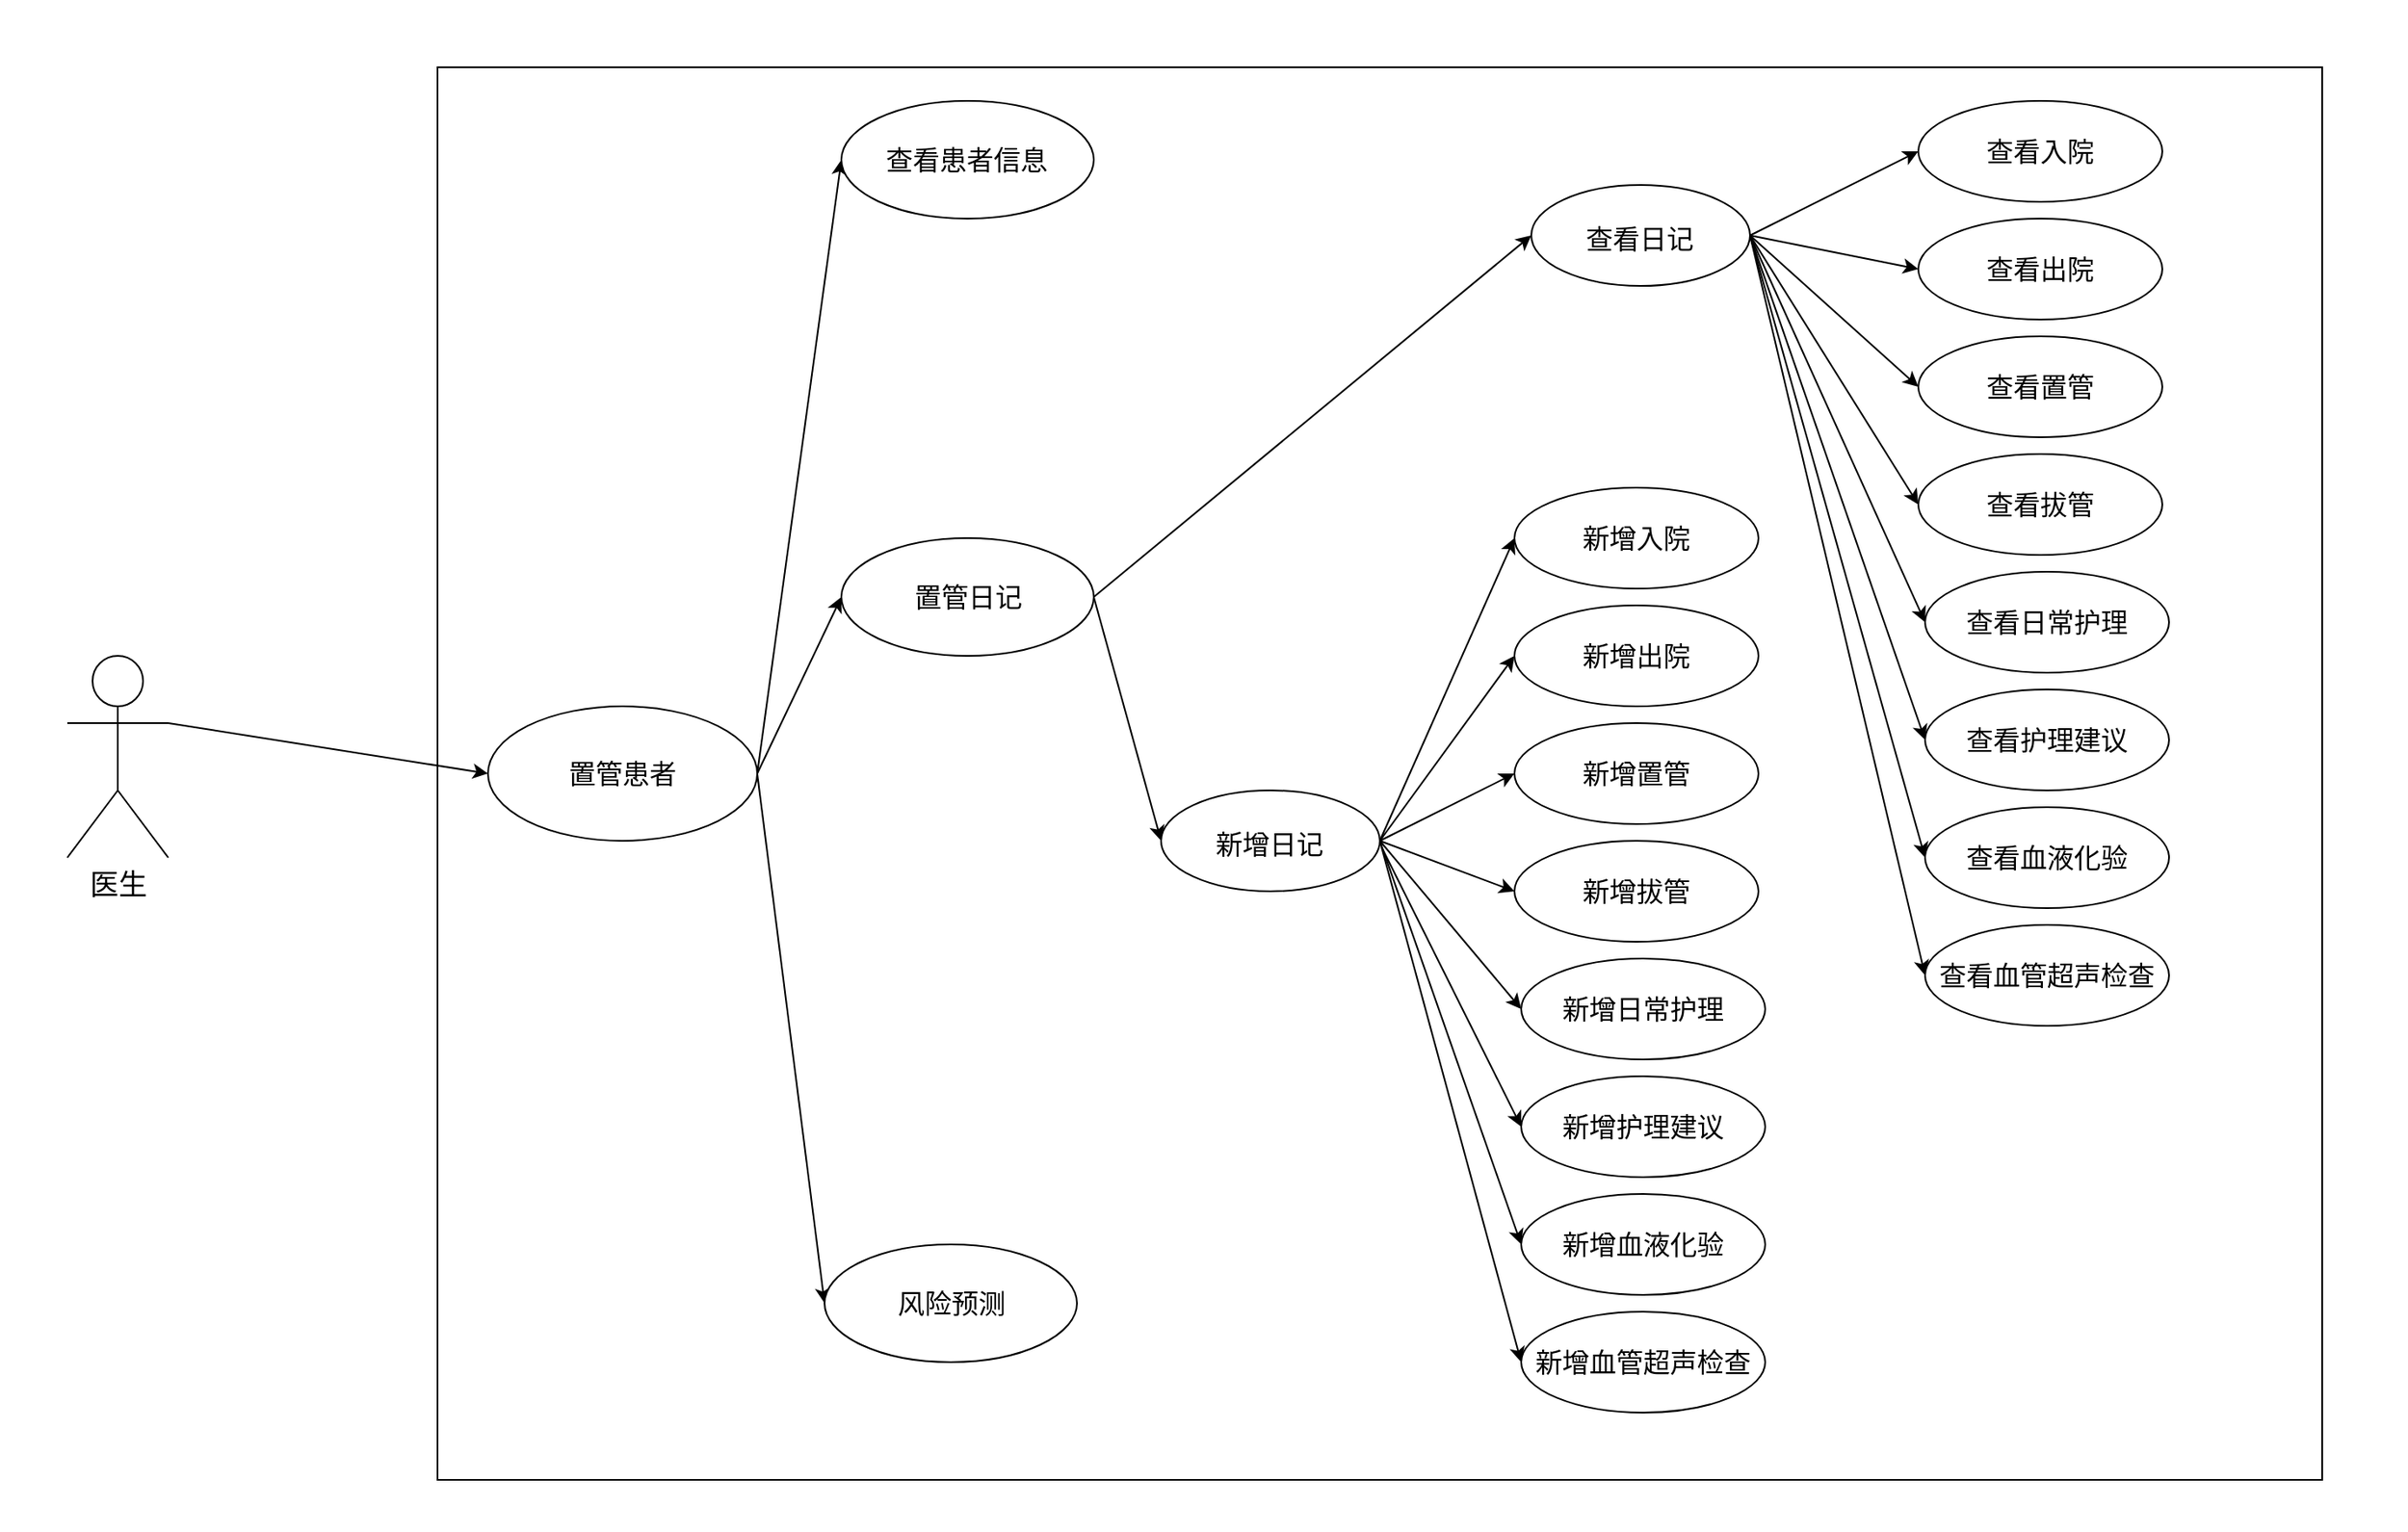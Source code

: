 <mxfile version="24.2.5" type="github">
  <diagram name="第 1 页" id="9FuAQy3JTvqWWIftWs33">
    <mxGraphModel dx="1676" dy="1103" grid="1" gridSize="10" guides="1" tooltips="1" connect="1" arrows="1" fold="1" page="1" pageScale="1" pageWidth="827" pageHeight="1169" math="0" shadow="0">
      <root>
        <mxCell id="0" />
        <mxCell id="1" parent="0" />
        <mxCell id="ichc71M4sZUzO8VB6wK0-1" value="" style="rounded=0;whiteSpace=wrap;html=1;strokeColor=none;movable=1;resizable=1;rotatable=1;deletable=1;editable=1;locked=0;connectable=1;" vertex="1" parent="1">
          <mxGeometry x="160" y="180" width="1430" height="910" as="geometry" />
        </mxCell>
        <mxCell id="ichc71M4sZUzO8VB6wK0-3" value="" style="rounded=0;whiteSpace=wrap;html=1;movable=0;resizable=0;rotatable=0;deletable=0;editable=0;locked=1;connectable=0;" vertex="1" parent="1">
          <mxGeometry x="420" y="220" width="1120" height="840" as="geometry" />
        </mxCell>
        <mxCell id="ichc71M4sZUzO8VB6wK0-2" value="医生" style="shape=umlActor;verticalLabelPosition=bottom;verticalAlign=top;html=1;outlineConnect=0;fontSize=17;" vertex="1" parent="1">
          <mxGeometry x="200" y="570" width="60" height="120" as="geometry" />
        </mxCell>
        <mxCell id="ichc71M4sZUzO8VB6wK0-4" value="" style="endArrow=classic;html=1;rounded=0;exitX=1;exitY=0.333;exitDx=0;exitDy=0;exitPerimeter=0;entryX=0;entryY=0.5;entryDx=0;entryDy=0;" edge="1" parent="1" source="ichc71M4sZUzO8VB6wK0-2" target="ichc71M4sZUzO8VB6wK0-6">
          <mxGeometry width="50" height="50" relative="1" as="geometry">
            <mxPoint x="360" y="610" as="sourcePoint" />
            <mxPoint x="410" y="560" as="targetPoint" />
          </mxGeometry>
        </mxCell>
        <mxCell id="ichc71M4sZUzO8VB6wK0-64" value="" style="group" vertex="1" connectable="0" parent="1">
          <mxGeometry x="450" y="600" width="160" height="80" as="geometry" />
        </mxCell>
        <mxCell id="ichc71M4sZUzO8VB6wK0-6" value="" style="ellipse;whiteSpace=wrap;html=1;" vertex="1" parent="ichc71M4sZUzO8VB6wK0-64">
          <mxGeometry width="160" height="80" as="geometry" />
        </mxCell>
        <mxCell id="ichc71M4sZUzO8VB6wK0-7" value="&lt;span style=&quot;font-size: 16px;&quot;&gt;置管患者&lt;/span&gt;" style="text;html=1;align=center;verticalAlign=middle;whiteSpace=wrap;rounded=0;" vertex="1" parent="ichc71M4sZUzO8VB6wK0-64">
          <mxGeometry x="35" y="25" width="90" height="30" as="geometry" />
        </mxCell>
        <mxCell id="ichc71M4sZUzO8VB6wK0-74" value="" style="endArrow=classic;html=1;rounded=0;exitX=1;exitY=0.5;exitDx=0;exitDy=0;entryX=0;entryY=0.5;entryDx=0;entryDy=0;" edge="1" parent="1" target="ichc71M4sZUzO8VB6wK0-76" source="ichc71M4sZUzO8VB6wK0-6">
          <mxGeometry width="50" height="50" relative="1" as="geometry">
            <mxPoint x="520" y="460" as="sourcePoint" />
            <mxPoint x="670" y="410" as="targetPoint" />
          </mxGeometry>
        </mxCell>
        <mxCell id="ichc71M4sZUzO8VB6wK0-75" value="" style="group" vertex="1" connectable="0" parent="1">
          <mxGeometry x="660" y="240" width="150" height="70" as="geometry" />
        </mxCell>
        <mxCell id="ichc71M4sZUzO8VB6wK0-76" value="" style="ellipse;whiteSpace=wrap;html=1;" vertex="1" parent="ichc71M4sZUzO8VB6wK0-75">
          <mxGeometry width="150" height="70" as="geometry" />
        </mxCell>
        <mxCell id="ichc71M4sZUzO8VB6wK0-77" value="&lt;span style=&quot;font-size: 16px;&quot;&gt;查看患者信息&lt;/span&gt;" style="text;html=1;align=center;verticalAlign=middle;whiteSpace=wrap;rounded=0;" vertex="1" parent="ichc71M4sZUzO8VB6wK0-75">
          <mxGeometry x="17.308" y="21.875" width="115.385" height="26.25" as="geometry" />
        </mxCell>
        <mxCell id="ichc71M4sZUzO8VB6wK0-80" value="" style="endArrow=classic;html=1;rounded=0;exitX=1;exitY=0.5;exitDx=0;exitDy=0;entryX=0;entryY=0.5;entryDx=0;entryDy=0;" edge="1" parent="1" target="ichc71M4sZUzO8VB6wK0-82" source="ichc71M4sZUzO8VB6wK0-6">
          <mxGeometry width="50" height="50" relative="1" as="geometry">
            <mxPoint x="610" y="790" as="sourcePoint" />
            <mxPoint x="670" y="560" as="targetPoint" />
          </mxGeometry>
        </mxCell>
        <mxCell id="ichc71M4sZUzO8VB6wK0-81" value="" style="group" vertex="1" connectable="0" parent="1">
          <mxGeometry x="660" y="500" width="150" height="70" as="geometry" />
        </mxCell>
        <mxCell id="ichc71M4sZUzO8VB6wK0-82" value="" style="ellipse;whiteSpace=wrap;html=1;" vertex="1" parent="ichc71M4sZUzO8VB6wK0-81">
          <mxGeometry width="150" height="70" as="geometry" />
        </mxCell>
        <mxCell id="ichc71M4sZUzO8VB6wK0-83" value="&lt;span style=&quot;font-size: 16px;&quot;&gt;置管日记&lt;/span&gt;" style="text;html=1;align=center;verticalAlign=middle;whiteSpace=wrap;rounded=0;" vertex="1" parent="ichc71M4sZUzO8VB6wK0-81">
          <mxGeometry x="8.654" y="21.875" width="132.692" height="26.25" as="geometry" />
        </mxCell>
        <mxCell id="ichc71M4sZUzO8VB6wK0-86" value="" style="endArrow=classic;html=1;rounded=0;exitX=1;exitY=0.5;exitDx=0;exitDy=0;entryX=0;entryY=0.5;entryDx=0;entryDy=0;" edge="1" parent="1" target="ichc71M4sZUzO8VB6wK0-88" source="ichc71M4sZUzO8VB6wK0-6">
          <mxGeometry width="50" height="50" relative="1" as="geometry">
            <mxPoint x="610" y="750" as="sourcePoint" />
            <mxPoint x="670" y="670" as="targetPoint" />
          </mxGeometry>
        </mxCell>
        <mxCell id="ichc71M4sZUzO8VB6wK0-87" value="" style="group" vertex="1" connectable="0" parent="1">
          <mxGeometry x="650" y="920" width="150" height="70" as="geometry" />
        </mxCell>
        <mxCell id="ichc71M4sZUzO8VB6wK0-88" value="" style="ellipse;whiteSpace=wrap;html=1;" vertex="1" parent="ichc71M4sZUzO8VB6wK0-87">
          <mxGeometry width="150" height="70" as="geometry" />
        </mxCell>
        <mxCell id="ichc71M4sZUzO8VB6wK0-89" value="&lt;span style=&quot;font-size: 16px;&quot;&gt;风险预测&lt;/span&gt;&lt;span style=&quot;color: rgba(0, 0, 0, 0); font-family: monospace; font-size: 0px; text-align: start; text-wrap: nowrap;&quot;&gt;%3CmxGraphModel%3E%3Croot%3E%3CmxCell%20id%3D%220%22%2F%3E%3CmxCell%20id%3D%221%22%20parent%3D%220%22%2F%3E%3CmxCell%20id%3D%222%22%20value%3D%22%22%20style%3D%22group%22%20vertex%3D%221%22%20connectable%3D%220%22%20parent%3D%221%22%3E%3CmxGeometry%20x%3D%22655%22%20y%3D%22410%22%20width%3D%22160%22%20height%3D%2280%22%20as%3D%22geometry%22%2F%3E%3C%2FmxCell%3E%3CmxCell%20id%3D%223%22%20value%3D%22%22%20style%3D%22ellipse%3BwhiteSpace%3Dwrap%3Bhtml%3D1%3B%22%20vertex%3D%221%22%20parent%3D%222%22%3E%3CmxGeometry%20width%3D%22160%22%20height%3D%2280%22%20as%3D%22geometry%22%2F%3E%3C%2FmxCell%3E%3CmxCell%20id%3D%224%22%20value%3D%22%26lt%3Bspan%20style%3D%26quot%3Bfont-size%3A%2016px%3B%26quot%3B%26gt%3B%E6%96%B0%E5%A2%9E%E6%97%A5%E8%AE%B0%26lt%3B%2Fspan%26gt%3B%22%20style%3D%22text%3Bhtml%3D1%3Balign%3Dcenter%3BverticalAlign%3Dmiddle%3BwhiteSpace%3Dwrap%3Brounded%3D0%3B%22%20vertex%3D%221%22%20parent%3D%222%22%3E%3CmxGeometry%20x%3D%2227.5%22%20y%3D%2225%22%20width%3D%22105%22%20height%3D%2230%22%20as%3D%22geometry%22%2F%3E%3C%2FmxCell%3E%3CmxCell%20id%3D%225%22%20value%3D%22%22%20style%3D%22group%22%20vertex%3D%221%22%20connectable%3D%220%22%20parent%3D%221%22%3E%3CmxGeometry%20x%3D%22655%22%20y%3D%22760%22%20width%3D%22160%22%20height%3D%2280%22%20as%3D%22geometry%22%2F%3E%3C%2FmxCell%3E%3CmxCell%20id%3D%226%22%20value%3D%22%22%20style%3D%22ellipse%3BwhiteSpace%3Dwrap%3Bhtml%3D1%3B%22%20vertex%3D%221%22%20parent%3D%225%22%3E%3CmxGeometry%20width%3D%22160%22%20height%3D%2280%22%20as%3D%22geometry%22%2F%3E%3C%2FmxCell%3E%3CmxCell%20id%3D%227%22%20value%3D%22%26lt%3Bspan%20style%3D%26quot%3Bfont-size%3A%2016px%3B%26quot%3B%26gt%3B%E6%9F%A5%E7%9C%8B%E6%97%A5%E8%AE%B0%26lt%3B%2Fspan%26gt%3B%22%20style%3D%22text%3Bhtml%3D1%3Balign%3Dcenter%3BverticalAlign%3Dmiddle%3BwhiteSpace%3Dwrap%3Brounded%3D0%3B%22%20vertex%3D%221%22%20parent%3D%225%22%3E%3CmxGeometry%20x%3D%2235%22%20y%3D%2228%22%20width%3D%2290%22%20height%3D%2230%22%20as%3D%22geometry%22%2F%3E%3C%2FmxCell%3E%3CmxCell%20id%3D%228%22%20value%3D%22%22%20style%3D%22endArrow%3Dclassic%3Bhtml%3D1%3Brounded%3D0%3BexitX%3D1%3BexitY%3D0.5%3BexitDx%3D0%3BexitDy%3D0%3BentryX%3D0%3BentryY%3D0.5%3BentryDx%3D0%3BentryDy%3D0%3B%22%20edge%3D%221%22%20source%3D%223%22%20target%3D%2210%22%20parent%3D%221%22%3E%3CmxGeometry%20width%3D%2250%22%20height%3D%2250%22%20relative%3D%221%22%20as%3D%22geometry%22%3E%3CmxPoint%20x%3D%22810%22%20y%3D%22600%22%20as%3D%22sourcePoint%22%2F%3E%3CmxPoint%20x%3D%221050%22%20y%3D%22370%22%20as%3D%22targetPoint%22%2F%3E%3C%2FmxGeometry%3E%3C%2FmxCell%3E%3CmxCell%20id%3D%229%22%20value%3D%22%22%20style%3D%22group%22%20vertex%3D%221%22%20connectable%3D%220%22%20parent%3D%221%22%3E%3CmxGeometry%20x%3D%22930%22%20y%3D%22240%22%20width%3D%22145%22%20height%3D%2260%22%20as%3D%22geometry%22%2F%3E%3C%2FmxCell%3E%3CmxCell%20id%3D%2210%22%20value%3D%22%22%20style%3D%22ellipse%3BwhiteSpace%3Dwrap%3Bhtml%3D1%3B%22%20vertex%3D%221%22%20parent%3D%229%22%3E%3CmxGeometry%20width%3D%22145%22%20height%3D%2260%22%20as%3D%22geometry%22%2F%3E%3C%2FmxCell%3E%3CmxCell%20id%3D%2211%22%20value%3D%22%26lt%3Bspan%20style%3D%26quot%3Bfont-size%3A%2016px%3B%26quot%3B%26gt%3B%E6%96%B0%E5%A2%9E%E8%A1%80%E7%AE%A1%E8%B6%85%E5%A3%B0%E6%A3%80%E6%9F%A5%26lt%3B%2Fspan%26gt%3B%22%20style%3D%22text%3Bhtml%3D1%3Balign%3Dcenter%3BverticalAlign%3Dmiddle%3BwhiteSpace%3Dwrap%3Brounded%3D0%3B%22%20vertex%3D%221%22%20parent%3D%229%22%3E%3CmxGeometry%20x%3D%227.02%22%20y%3D%2218.75%22%20width%3D%22130.96%22%20height%3D%2222.5%22%20as%3D%22geometry%22%2F%3E%3C%2FmxCell%3E%3CmxCell%20id%3D%2212%22%20value%3D%22%22%20style%3D%22endArrow%3Dclassic%3Bhtml%3D1%3Brounded%3D0%3BentryX%3D0%3BentryY%3D0.5%3BentryDx%3D0%3BentryDy%3D0%3BexitX%3D1%3BexitY%3D0.5%3BexitDx%3D0%3BexitDy%3D0%3B%22%20edge%3D%221%22%20source%3D%223%22%20target%3D%2214%22%20parent%3D%221%22%3E%3CmxGeometry%20width%3D%2250%22%20height%3D%2250%22%20relative%3D%221%22%20as%3D%22geometry%22%3E%3CmxPoint%20x%3D%22890%22%20y%3D%22550%22%20as%3D%22sourcePoint%22%2F%3E%3CmxPoint%20x%3D%221125%22%20y%3D%22470%22%20as%3D%22targetPoint%22%2F%3E%3C%2FmxGeometry%3E%3C%2FmxCell%3E%3CmxCell%20id%3D%2213%22%20value%3D%22%22%20style%3D%22group%22%20vertex%3D%221%22%20connectable%3D%220%22%20parent%3D%221%22%3E%3CmxGeometry%20x%3D%22930%22%20y%3D%22310%22%20width%3D%22145%22%20height%3D%2260%22%20as%3D%22geometry%22%2F%3E%3C%2FmxCell%3E%3CmxCell%20id%3D%2214%22%20value%3D%22%22%20style%3D%22ellipse%3BwhiteSpace%3Dwrap%3Bhtml%3D1%3B%22%20vertex%3D%221%22%20parent%3D%2213%22%3E%3CmxGeometry%20width%3D%22145%22%20height%3D%2260%22%20as%3D%22geometry%22%2F%3E%3C%2FmxCell%3E%3CmxCell%20id%3D%2215%22%20value%3D%22%26lt%3Bspan%20style%3D%26quot%3Bfont-size%3A%2016px%3B%26quot%3B%26gt%3B%E6%96%B0%E5%A2%9E%E6%8B%94%E7%AE%A1%26lt%3B%2Fspan%26gt%3B%22%20style%3D%22text%3Bhtml%3D1%3Balign%3Dcenter%3BverticalAlign%3Dmiddle%3BwhiteSpace%3Dwrap%3Brounded%3D0%3B%22%20vertex%3D%221%22%20parent%3D%2213%22%3E%3CmxGeometry%20x%3D%227.02%22%20y%3D%2218.75%22%20width%3D%22130.96%22%20height%3D%2222.5%22%20as%3D%22geometry%22%2F%3E%3C%2FmxCell%3E%3CmxCell%20id%3D%2216%22%20value%3D%22%22%20style%3D%22endArrow%3Dclassic%3Bhtml%3D1%3Brounded%3D0%3BexitX%3D1%3BexitY%3D0.5%3BexitDx%3D0%3BexitDy%3D0%3BentryX%3D0%3BentryY%3D0.5%3BentryDx%3D0%3BentryDy%3D0%3B%22%20edge%3D%221%22%20source%3D%223%22%20target%3D%2218%22%20parent%3D%221%22%3E%3CmxGeometry%20width%3D%2250%22%20height%3D%2250%22%20relative%3D%221%22%20as%3D%22geometry%22%3E%3CmxPoint%20x%3D%22800.0%22%20y%3D%22570%22%20as%3D%22sourcePoint%22%2F%3E%3CmxPoint%20x%3D%221055%22%20y%3D%22510%22%20as%3D%22targetPoint%22%2F%3E%3C%2FmxGeometry%3E%3C%2FmxCell%3E%3CmxCell%20id%3D%2217%22%20value%3D%22%22%20style%3D%22group%22%20vertex%3D%221%22%20connectable%3D%220%22%20parent%3D%221%22%3E%3CmxGeometry%20x%3D%22930%22%20y%3D%22380%22%20width%3D%22145%22%20height%3D%2260%22%20as%3D%22geometry%22%2F%3E%3C%2FmxCell%3E%3CmxCell%20id%3D%2218%22%20value%3D%22%22%20style%3D%22ellipse%3BwhiteSpace%3Dwrap%3Bhtml%3D1%3B%22%20vertex%3D%221%22%20parent%3D%2217%22%3E%3CmxGeometry%20width%3D%22145%22%20height%3D%2260%22%20as%3D%22geometry%22%2F%3E%3C%2FmxCell%3E%3CmxCell%20id%3D%2219%22%20value%3D%22%26lt%3Bspan%20style%3D%26quot%3Bfont-size%3A%2016px%3B%26quot%3B%26gt%3B%E6%96%B0%E5%A2%9E%E8%A1%80%E6%B6%B2%E5%8C%96%E9%AA%8C%26lt%3B%2Fspan%26gt%3B%22%20style%3D%22text%3Bhtml%3D1%3Balign%3Dcenter%3BverticalAlign%3Dmiddle%3BwhiteSpace%3Dwrap%3Brounded%3D0%3B%22%20vertex%3D%221%22%20parent%3D%2217%22%3E%3CmxGeometry%20x%3D%227.02%22%20y%3D%2218.75%22%20width%3D%22130.96%22%20height%3D%2222.5%22%20as%3D%22geometry%22%2F%3E%3C%2FmxCell%3E%3CmxCell%20id%3D%2220%22%20value%3D%22%22%20style%3D%22endArrow%3Dclassic%3Bhtml%3D1%3Brounded%3D0%3BexitX%3D1%3BexitY%3D0.5%3BexitDx%3D0%3BexitDy%3D0%3BentryX%3D0%3BentryY%3D0.5%3BentryDx%3D0%3BentryDy%3D0%3B%22%20edge%3D%221%22%20source%3D%223%22%20target%3D%2222%22%20parent%3D%221%22%3E%3CmxGeometry%20width%3D%2250%22%20height%3D%2250%22%20relative%3D%221%22%20as%3D%22geometry%22%3E%3CmxPoint%20x%3D%22825%22%20y%3D%22510%22%20as%3D%22sourcePoint%22%2F%3E%3CmxPoint%20x%3D%221065%22%20y%3D%22570%22%20as%3D%22targetPoint%22%2F%3E%3C%2FmxGeometry%3E%3C%2FmxCell%3E%3CmxCell%20id%3D%2221%22%20value%3D%22%22%20style%3D%22group%22%20vertex%3D%221%22%20connectable%3D%220%22%20parent%3D%221%22%3E%3CmxGeometry%20x%3D%22930%22%20y%3D%22450%22%20width%3D%22145%22%20height%3D%2260%22%20as%3D%22geometry%22%2F%3E%3C%2FmxCell%3E%3CmxCell%20id%3D%2222%22%20value%3D%22%22%20style%3D%22ellipse%3BwhiteSpace%3Dwrap%3Bhtml%3D1%3B%22%20vertex%3D%221%22%20parent%3D%2221%22%3E%3CmxGeometry%20width%3D%22145%22%20height%3D%2260%22%20as%3D%22geometry%22%2F%3E%3C%2FmxCell%3E%3CmxCell%20id%3D%2223%22%20value%3D%22%26lt%3Bspan%20style%3D%26quot%3Bfont-size%3A%2016px%3B%26quot%3B%26gt%3B%E6%96%B0%E5%A2%9E%E6%97%A5%E5%B8%B8%E6%8A%A4%E7%90%86%26lt%3B%2Fspan%26gt%3B%22%20style%3D%22text%3Bhtml%3D1%3Balign%3Dcenter%3BverticalAlign%3Dmiddle%3BwhiteSpace%3Dwrap%3Brounded%3D0%3B%22%20vertex%3D%221%22%20parent%3D%2221%22%3E%3CmxGeometry%20x%3D%227.02%22%20y%3D%2218.75%22%20width%3D%22130.96%22%20height%3D%2222.5%22%20as%3D%22geometry%22%2F%3E%3C%2FmxCell%3E%3CmxCell%20id%3D%2224%22%20value%3D%22%22%20style%3D%22endArrow%3Dclassic%3Bhtml%3D1%3Brounded%3D0%3BexitX%3D1%3BexitY%3D0.5%3BexitDx%3D0%3BexitDy%3D0%3BentryX%3D0%3BentryY%3D0.5%3BentryDx%3D0%3BentryDy%3D0%3B%22%20edge%3D%221%22%20source%3D%226%22%20target%3D%2226%22%20parent%3D%221%22%3E%3CmxGeometry%20width%3D%2250%22%20height%3D%2250%22%20relative%3D%221%22%20as%3D%22geometry%22%3E%3CmxPoint%20x%3D%22840%22%20y%3D%22820%22%20as%3D%22sourcePoint%22%2F%3E%3CmxPoint%20x%3D%221075%22%20y%3D%22740%22%20as%3D%22targetPoint%22%2F%3E%3C%2FmxGeometry%3E%3C%2FmxCell%3E%3CmxCell%20id%3D%2225%22%20value%3D%22%22%20style%3D%22group%22%20vertex%3D%221%22%20connectable%3D%220%22%20parent%3D%221%22%3E%3CmxGeometry%20x%3D%22930%22%20y%3D%22550%22%20width%3D%22145%22%20height%3D%2260%22%20as%3D%22geometry%22%2F%3E%3C%2FmxCell%3E%3CmxCell%20id%3D%2226%22%20value%3D%22%22%20style%3D%22ellipse%3BwhiteSpace%3Dwrap%3Bhtml%3D1%3B%22%20vertex%3D%221%22%20parent%3D%2225%22%3E%3CmxGeometry%20width%3D%22145%22%20height%3D%2260%22%20as%3D%22geometry%22%2F%3E%3C%2FmxCell%3E%3CmxCell%20id%3D%2227%22%20value%3D%22%26lt%3Bspan%20style%3D%26quot%3Bfont-size%3A%2016px%3B%26quot%3B%26gt%3B%E6%9F%A5%E7%9C%8B%E5%85%A5%E9%99%A2%26lt%3B%2Fspan%26gt%3B%22%20style%3D%22text%3Bhtml%3D1%3Balign%3Dcenter%3BverticalAlign%3Dmiddle%3BwhiteSpace%3Dwrap%3Brounded%3D0%3B%22%20vertex%3D%221%22%20parent%3D%2225%22%3E%3CmxGeometry%20x%3D%227.02%22%20y%3D%2218.75%22%20width%3D%22130.96%22%20height%3D%2222.5%22%20as%3D%22geometry%22%2F%3E%3C%2FmxCell%3E%3CmxCell%20id%3D%2228%22%20value%3D%22%22%20style%3D%22endArrow%3Dclassic%3Bhtml%3D1%3Brounded%3D0%3BentryX%3D0%3BentryY%3D0.5%3BentryDx%3D0%3BentryDy%3D0%3BexitX%3D1%3BexitY%3D0.5%3BexitDx%3D0%3BexitDy%3D0%3B%22%20edge%3D%221%22%20source%3D%226%22%20target%3D%2230%22%20parent%3D%221%22%3E%3CmxGeometry%20width%3D%2250%22%20height%3D%2250%22%20relative%3D%221%22%20as%3D%22geometry%22%3E%3CmxPoint%20x%3D%22840%22%20y%3D%22820%22%20as%3D%22sourcePoint%22%2F%3E%3CmxPoint%20x%3D%221150%22%20y%3D%22840%22%20as%3D%22targetPoint%22%2F%3E%3C%2FmxGeometry%3E%3C%2FmxCell%3E%3CmxCell%20id%3D%2229%22%20value%3D%22%22%20style%3D%22group%22%20vertex%3D%221%22%20connectable%3D%220%22%20parent%3D%221%22%3E%3CmxGeometry%20x%3D%22930%22%20y%3D%22620%22%20width%3D%22145%22%20height%3D%2260%22%20as%3D%22geometry%22%2F%3E%3C%2FmxCell%3E%3CmxCell%20id%3D%2230%22%20value%3D%22%22%20style%3D%22ellipse%3BwhiteSpace%3Dwrap%3Bhtml%3D1%3B%22%20vertex%3D%221%22%20parent%3D%2229%22%3E%3CmxGeometry%20width%3D%22145%22%20height%3D%2260%22%20as%3D%22geometry%22%2F%3E%3C%2FmxCell%3E%3CmxCell%20id%3D%2231%22%20value%3D%22%26lt%3Bspan%20style%3D%26quot%3Bfont-size%3A%2016px%3B%26quot%3B%26gt%3B%E6%9F%A5%E7%9C%8B%E5%87%BA%E9%99%A2%26lt%3B%2Fspan%26gt%3B%22%20style%3D%22text%3Bhtml%3D1%3Balign%3Dcenter%3BverticalAlign%3Dmiddle%3BwhiteSpace%3Dwrap%3Brounded%3D0%3B%22%20vertex%3D%221%22%20parent%3D%2229%22%3E%3CmxGeometry%20x%3D%227.02%22%20y%3D%2218.75%22%20width%3D%22130.96%22%20height%3D%2222.5%22%20as%3D%22geometry%22%2F%3E%3C%2FmxCell%3E%3CmxCell%20id%3D%2232%22%20value%3D%22%22%20style%3D%22endArrow%3Dclassic%3Bhtml%3D1%3Brounded%3D0%3BentryX%3D0%3BentryY%3D0.5%3BentryDx%3D0%3BentryDy%3D0%3BexitX%3D1%3BexitY%3D0.5%3BexitDx%3D0%3BexitDy%3D0%3B%22%20edge%3D%221%22%20source%3D%226%22%20target%3D%2234%22%20parent%3D%221%22%3E%3CmxGeometry%20width%3D%2250%22%20height%3D%2250%22%20relative%3D%221%22%20as%3D%22geometry%22%3E%3CmxPoint%20x%3D%22820%22%20y%3D%22660%22%20as%3D%22sourcePoint%22%2F%3E%3CmxPoint%20x%3D%221080%22%20y%3D%22880%22%20as%3D%22targetPoint%22%2F%3E%3C%2FmxGeometry%3E%3C%2FmxCell%3E%3CmxCell%20id%3D%2233%22%20value%3D%22%22%20style%3D%22group%22%20vertex%3D%221%22%20connectable%3D%220%22%20parent%3D%221%22%3E%3CmxGeometry%20x%3D%22930%22%20y%3D%22690%22%20width%3D%22145%22%20height%3D%2260%22%20as%3D%22geometry%22%2F%3E%3C%2FmxCell%3E%3CmxCell%20id%3D%2234%22%20value%3D%22%22%20style%3D%22ellipse%3BwhiteSpace%3Dwrap%3Bhtml%3D1%3B%22%20vertex%3D%221%22%20parent%3D%2233%22%3E%3CmxGeometry%20width%3D%22145%22%20height%3D%2260%22%20as%3D%22geometry%22%2F%3E%3C%2FmxCell%3E%3CmxCell%20id%3D%2235%22%20value%3D%22%26lt%3Bspan%20style%3D%26quot%3Bfont-size%3A%2016px%3B%26quot%3B%26gt%3B%E6%9F%A5%E7%9C%8B%E7%BD%AE%E7%AE%A1%26lt%3B%2Fspan%26gt%3B%22%20style%3D%22text%3Bhtml%3D1%3Balign%3Dcenter%3BverticalAlign%3Dmiddle%3BwhiteSpace%3Dwrap%3Brounded%3D0%3B%22%20vertex%3D%221%22%20parent%3D%2233%22%3E%3CmxGeometry%20x%3D%227.02%22%20y%3D%2218.75%22%20width%3D%22130.96%22%20height%3D%2222.5%22%20as%3D%22geometry%22%2F%3E%3C%2FmxCell%3E%3CmxCell%20id%3D%2236%22%20value%3D%22%22%20style%3D%22endArrow%3Dclassic%3Bhtml%3D1%3Brounded%3D0%3BexitX%3D1%3BexitY%3D0.5%3BexitDx%3D0%3BexitDy%3D0%3BentryX%3D0%3BentryY%3D0.5%3BentryDx%3D0%3BentryDy%3D0%3B%22%20edge%3D%221%22%20source%3D%226%22%20target%3D%2238%22%20parent%3D%221%22%3E%3CmxGeometry%20width%3D%2250%22%20height%3D%2250%22%20relative%3D%221%22%20as%3D%22geometry%22%3E%3CmxPoint%20x%3D%22840%22%20y%3D%22820%22%20as%3D%22sourcePoint%22%2F%3E%3CmxPoint%20x%3D%221090%22%20y%3D%22940%22%20as%3D%22targetPoint%22%2F%3E%3C%2FmxGeometry%3E%3C%2FmxCell%3E%3CmxCell%20id%3D%2237%22%20value%3D%22%22%20style%3D%22group%22%20vertex%3D%221%22%20connectable%3D%220%22%20parent%3D%221%22%3E%3CmxGeometry%20x%3D%22930%22%20y%3D%22760%22%20width%3D%22145%22%20height%3D%2260%22%20as%3D%22geometry%22%2F%3E%3C%2FmxCell%3E%3CmxCell%20id%3D%2238%22%20value%3D%22%22%20style%3D%22ellipse%3BwhiteSpace%3Dwrap%3Bhtml%3D1%3B%22%20vertex%3D%221%22%20parent%3D%2237%22%3E%3CmxGeometry%20width%3D%22145%22%20height%3D%2260%22%20as%3D%22geometry%22%2F%3E%3C%2FmxCell%3E%3CmxCell%20id%3D%2239%22%20value%3D%22%26lt%3Bspan%20style%3D%26quot%3Bfont-size%3A%2016px%3B%26quot%3B%26gt%3B%E6%9F%A5%E7%9C%8B%E6%8B%94%E7%AE%A1%26lt%3B%2Fspan%26gt%3B%22%20style%3D%22text%3Bhtml%3D1%3Balign%3Dcenter%3BverticalAlign%3Dmiddle%3BwhiteSpace%3Dwrap%3Brounded%3D0%3B%22%20vertex%3D%221%22%20parent%3D%2237%22%3E%3CmxGeometry%20x%3D%227.02%22%20y%3D%2218.75%22%20width%3D%22130.96%22%20height%3D%2222.5%22%20as%3D%22geometry%22%2F%3E%3C%2FmxCell%3E%3CmxCell%20id%3D%2240%22%20value%3D%22%22%20style%3D%22endArrow%3Dclassic%3Bhtml%3D1%3Brounded%3D0%3BexitX%3D1%3BexitY%3D0.5%3BexitDx%3D0%3BexitDy%3D0%3BentryX%3D0%3BentryY%3D0.5%3BentryDx%3D0%3BentryDy%3D0%3B%22%20edge%3D%221%22%20source%3D%226%22%20target%3D%2242%22%20parent%3D%221%22%3E%3CmxGeometry%20width%3D%2250%22%20height%3D%2250%22%20relative%3D%221%22%20as%3D%22geometry%22%3E%3CmxPoint%20x%3D%22819%22%20y%3D%22940%22%20as%3D%22sourcePoint%22%2F%3E%3CmxPoint%20x%3D%221079%22%20y%3D%221020%22%20as%3D%22targetPoint%22%2F%3E%3C%2FmxGeometry%3E%3C%2FmxCell%3E%3CmxCell%20id%3D%2241%22%20value%3D%22%22%20style%3D%22group%22%20vertex%3D%221%22%20connectable%3D%220%22%20parent%3D%221%22%3E%3CmxGeometry%20x%3D%22934%22%20y%3D%22830%22%20width%3D%22145%22%20height%3D%2260%22%20as%3D%22geometry%22%2F%3E%3C%2FmxCell%3E%3CmxCell%20id%3D%2242%22%20value%3D%22%22%20style%3D%22ellipse%3BwhiteSpace%3Dwrap%3Bhtml%3D1%3B%22%20vertex%3D%221%22%20parent%3D%2241%22%3E%3CmxGeometry%20width%3D%22145%22%20height%3D%2260%22%20as%3D%22geometry%22%2F%3E%3C%2FmxCell%3E%3CmxCell%20id%3D%2243%22%20value%3D%22%26lt%3Bspan%20style%3D%26quot%3Bfont-size%3A%2016px%3B%26quot%3B%26gt%3B%E6%9F%A5%E7%9C%8B%E6%97%A5%E5%B8%B8%E6%8A%A4%E7%90%86%26lt%3B%2Fspan%26gt%3B%22%20style%3D%22text%3Bhtml%3D1%3Balign%3Dcenter%3BverticalAlign%3Dmiddle%3BwhiteSpace%3Dwrap%3Brounded%3D0%3B%22%20vertex%3D%221%22%20parent%3D%2241%22%3E%3CmxGeometry%20x%3D%227.02%22%20y%3D%2218.75%22%20width%3D%22130.96%22%20height%3D%2222.5%22%20as%3D%22geometry%22%2F%3E%3C%2FmxCell%3E%3CmxCell%20id%3D%2244%22%20value%3D%22%22%20style%3D%22endArrow%3Dclassic%3Bhtml%3D1%3Brounded%3D0%3BentryX%3D0%3BentryY%3D0.5%3BentryDx%3D0%3BentryDy%3D0%3BexitX%3D1.013%3BexitY%3D0.584%3BexitDx%3D0%3BexitDy%3D0%3BexitPerimeter%3D0%3B%22%20edge%3D%221%22%20source%3D%226%22%20target%3D%2246%22%20parent%3D%221%22%3E%3CmxGeometry%20width%3D%2250%22%20height%3D%2250%22%20relative%3D%221%22%20as%3D%22geometry%22%3E%3CmxPoint%20x%3D%22819%22%20y%3D%22940%22%20as%3D%22sourcePoint%22%2F%3E%3CmxPoint%20x%3D%221154%22%20y%3D%221120%22%20as%3D%22targetPoint%22%2F%3E%3C%2FmxGeometry%3E%3C%2FmxCell%3E%3CmxCell%20id%3D%2245%22%20value%3D%22%22%20style%3D%22group%22%20vertex%3D%221%22%20connectable%3D%220%22%20parent%3D%221%22%3E%3CmxGeometry%20x%3D%22934%22%20y%3D%22900%22%20width%3D%22145%22%20height%3D%2260%22%20as%3D%22geometry%22%2F%3E%3C%2FmxCell%3E%3CmxCell%20id%3D%2246%22%20value%3D%22%22%20style%3D%22ellipse%3BwhiteSpace%3Dwrap%3Bhtml%3D1%3B%22%20vertex%3D%221%22%20parent%3D%2245%22%3E%3CmxGeometry%20width%3D%22145%22%20height%3D%2260%22%20as%3D%22geometry%22%2F%3E%3C%2FmxCell%3E%3CmxCell%20id%3D%2247%22%20value%3D%22%26lt%3Bspan%20style%3D%26quot%3Bfont-size%3A%2016px%3B%26quot%3B%26gt%3B%E6%9F%A5%E7%9C%8B%E6%8A%A4%E7%90%86%E5%BB%BA%E8%AE%AE%26lt%3B%2Fspan%26gt%3B%22%20style%3D%22text%3Bhtml%3D1%3Balign%3Dcenter%3BverticalAlign%3Dmiddle%3BwhiteSpace%3Dwrap%3Brounded%3D0%3B%22%20vertex%3D%221%22%20parent%3D%2245%22%3E%3CmxGeometry%20x%3D%227.02%22%20y%3D%2218.75%22%20width%3D%22130.96%22%20height%3D%2222.5%22%20as%3D%22geometry%22%2F%3E%3C%2FmxCell%3E%3CmxCell%20id%3D%2248%22%20value%3D%22%22%20style%3D%22endArrow%3Dclassic%3Bhtml%3D1%3Brounded%3D0%3BentryX%3D0%3BentryY%3D0.5%3BentryDx%3D0%3BentryDy%3D0%3BexitX%3D1%3BexitY%3D0.5%3BexitDx%3D0%3BexitDy%3D0%3B%22%20edge%3D%221%22%20source%3D%226%22%20target%3D%2250%22%20parent%3D%221%22%3E%3CmxGeometry%20width%3D%2250%22%20height%3D%2250%22%20relative%3D%221%22%20as%3D%22geometry%22%3E%3CmxPoint%20x%3D%22819%22%20y%3D%22940%22%20as%3D%22sourcePoint%22%2F%3E%3CmxPoint%20x%3D%221084%22%20y%3D%221160%22%20as%3D%22targetPoint%22%2F%3E%3C%2FmxGeometry%3E%3C%2FmxCell%3E%3CmxCell%20id%3D%2249%22%20value%3D%22%22%20style%3D%22group%22%20vertex%3D%221%22%20connectable%3D%220%22%20parent%3D%221%22%3E%3CmxGeometry%20x%3D%22934%22%20y%3D%22970%22%20width%3D%22145%22%20height%3D%2260%22%20as%3D%22geometry%22%2F%3E%3C%2FmxCell%3E%3CmxCell%20id%3D%2250%22%20value%3D%22%22%20style%3D%22ellipse%3BwhiteSpace%3Dwrap%3Bhtml%3D1%3B%22%20vertex%3D%221%22%20parent%3D%2249%22%3E%3CmxGeometry%20width%3D%22145%22%20height%3D%2260%22%20as%3D%22geometry%22%2F%3E%3C%2FmxCell%3E%3CmxCell%20id%3D%2251%22%20value%3D%22%26lt%3Bspan%20style%3D%26quot%3Bfont-size%3A%2016px%3B%26quot%3B%26gt%3B%E6%9F%A5%E7%9C%8B%E8%A1%80%E6%B6%B2%E5%8C%96%E9%AA%8C%26lt%3B%2Fspan%26gt%3B%22%20style%3D%22text%3Bhtml%3D1%3Balign%3Dcenter%3BverticalAlign%3Dmiddle%3BwhiteSpace%3Dwrap%3Brounded%3D0%3B%22%20vertex%3D%221%22%20parent%3D%2249%22%3E%3CmxGeometry%20x%3D%227.02%22%20y%3D%2218.75%22%20width%3D%22130.96%22%20height%3D%2222.5%22%20as%3D%22geometry%22%2F%3E%3C%2FmxCell%3E%3CmxCell%20id%3D%2252%22%20value%3D%22%22%20style%3D%22endArrow%3Dclassic%3Bhtml%3D1%3Brounded%3D0%3BexitX%3D1%3BexitY%3D0.5%3BexitDx%3D0%3BexitDy%3D0%3BentryX%3D0%3BentryY%3D0.5%3BentryDx%3D0%3BentryDy%3D0%3B%22%20edge%3D%221%22%20source%3D%226%22%20target%3D%2254%22%20parent%3D%221%22%3E%3CmxGeometry%20width%3D%2250%22%20height%3D%2250%22%20relative%3D%221%22%20as%3D%22geometry%22%3E%3CmxPoint%20x%3D%22819%22%20y%3D%22940%22%20as%3D%22sourcePoint%22%2F%3E%3CmxPoint%20x%3D%221094%22%20y%3D%221220%22%20as%3D%22targetPoint%22%2F%3E%3C%2FmxGeometry%3E%3C%2FmxCell%3E%3CmxCell%20id%3D%2253%22%20value%3D%22%22%20style%3D%22group%22%20vertex%3D%221%22%20connectable%3D%220%22%20parent%3D%221%22%3E%3CmxGeometry%20x%3D%22934%22%20y%3D%221040%22%20width%3D%22145%22%20height%3D%2260%22%20as%3D%22geometry%22%2F%3E%3C%2FmxCell%3E%3CmxCell%20id%3D%2254%22%20value%3D%22%22%20style%3D%22ellipse%3BwhiteSpace%3Dwrap%3Bhtml%3D1%3B%22%20vertex%3D%221%22%20parent%3D%2253%22%3E%3CmxGeometry%20width%3D%22145%22%20height%3D%2260%22%20as%3D%22geometry%22%2F%3E%3C%2FmxCell%3E%3CmxCell%20id%3D%2255%22%20value%3D%22%26lt%3Bspan%20style%3D%26quot%3Bfont-size%3A%2016px%3B%26quot%3B%26gt%3B%E6%9F%A5%E7%9C%8B%E8%A1%80%E7%AE%A1%E8%B6%85%E5%A3%B0%E6%A3%80%E6%9F%A5%26lt%3B%2Fspan%26gt%3B%22%20style%3D%22text%3Bhtml%3D1%3Balign%3Dcenter%3BverticalAlign%3Dmiddle%3BwhiteSpace%3Dwrap%3Brounded%3D0%3B%22%20vertex%3D%221%22%20parent%3D%2253%22%3E%3CmxGeometry%20x%3D%227.02%22%20y%3D%2218.75%22%20width%3D%22130.96%22%20height%3D%2222.5%22%20as%3D%22geometry%22%2F%3E%3C%2FmxCell%3E%3C%2Froot%3E%3C%2FmxGraphModel%3E&lt;/span&gt;" style="text;html=1;align=center;verticalAlign=middle;whiteSpace=wrap;rounded=0;" vertex="1" parent="ichc71M4sZUzO8VB6wK0-87">
          <mxGeometry x="8.654" y="21.875" width="132.692" height="26.25" as="geometry" />
        </mxCell>
        <mxCell id="ichc71M4sZUzO8VB6wK0-94" value="" style="group" vertex="1" connectable="0" parent="1">
          <mxGeometry x="1070" y="290" width="130" height="60" as="geometry" />
        </mxCell>
        <mxCell id="ichc71M4sZUzO8VB6wK0-95" value="" style="ellipse;whiteSpace=wrap;html=1;" vertex="1" parent="ichc71M4sZUzO8VB6wK0-94">
          <mxGeometry width="130" height="60" as="geometry" />
        </mxCell>
        <mxCell id="ichc71M4sZUzO8VB6wK0-96" value="&lt;span style=&quot;font-size: 16px;&quot;&gt;查看日记&lt;/span&gt;" style="text;html=1;align=center;verticalAlign=middle;whiteSpace=wrap;rounded=0;" vertex="1" parent="ichc71M4sZUzO8VB6wK0-94">
          <mxGeometry x="28.438" y="21" width="73.125" height="22.5" as="geometry" />
        </mxCell>
        <mxCell id="ichc71M4sZUzO8VB6wK0-113" value="" style="endArrow=classic;html=1;rounded=0;exitX=1;exitY=0.5;exitDx=0;exitDy=0;entryX=0;entryY=0.5;entryDx=0;entryDy=0;" edge="1" parent="1" source="ichc71M4sZUzO8VB6wK0-95" target="ichc71M4sZUzO8VB6wK0-115">
          <mxGeometry width="50" height="50" relative="1" as="geometry">
            <mxPoint x="1035" y="500" as="sourcePoint" />
            <mxPoint x="1270" y="420" as="targetPoint" />
          </mxGeometry>
        </mxCell>
        <mxCell id="ichc71M4sZUzO8VB6wK0-114" value="" style="group" vertex="1" connectable="0" parent="1">
          <mxGeometry x="1300" y="240" width="145" height="60" as="geometry" />
        </mxCell>
        <mxCell id="ichc71M4sZUzO8VB6wK0-115" value="" style="ellipse;whiteSpace=wrap;html=1;" vertex="1" parent="ichc71M4sZUzO8VB6wK0-114">
          <mxGeometry width="145" height="60" as="geometry" />
        </mxCell>
        <mxCell id="ichc71M4sZUzO8VB6wK0-116" value="&lt;span style=&quot;font-size: 16px;&quot;&gt;查看入院&lt;/span&gt;" style="text;html=1;align=center;verticalAlign=middle;whiteSpace=wrap;rounded=0;" vertex="1" parent="ichc71M4sZUzO8VB6wK0-114">
          <mxGeometry x="7.02" y="18.75" width="130.96" height="22.5" as="geometry" />
        </mxCell>
        <mxCell id="ichc71M4sZUzO8VB6wK0-117" value="" style="endArrow=classic;html=1;rounded=0;entryX=0;entryY=0.5;entryDx=0;entryDy=0;exitX=1;exitY=0.5;exitDx=0;exitDy=0;" edge="1" parent="1" source="ichc71M4sZUzO8VB6wK0-95" target="ichc71M4sZUzO8VB6wK0-119">
          <mxGeometry width="50" height="50" relative="1" as="geometry">
            <mxPoint x="1035" y="500" as="sourcePoint" />
            <mxPoint x="1345" y="520" as="targetPoint" />
          </mxGeometry>
        </mxCell>
        <mxCell id="ichc71M4sZUzO8VB6wK0-118" value="" style="group" vertex="1" connectable="0" parent="1">
          <mxGeometry x="1300" y="310" width="145" height="60" as="geometry" />
        </mxCell>
        <mxCell id="ichc71M4sZUzO8VB6wK0-119" value="" style="ellipse;whiteSpace=wrap;html=1;" vertex="1" parent="ichc71M4sZUzO8VB6wK0-118">
          <mxGeometry width="145" height="60" as="geometry" />
        </mxCell>
        <mxCell id="ichc71M4sZUzO8VB6wK0-120" value="&lt;span style=&quot;font-size: 16px;&quot;&gt;查看出院&lt;/span&gt;" style="text;html=1;align=center;verticalAlign=middle;whiteSpace=wrap;rounded=0;" vertex="1" parent="ichc71M4sZUzO8VB6wK0-118">
          <mxGeometry x="7.02" y="18.75" width="130.96" height="22.5" as="geometry" />
        </mxCell>
        <mxCell id="ichc71M4sZUzO8VB6wK0-121" value="" style="endArrow=classic;html=1;rounded=0;entryX=0;entryY=0.5;entryDx=0;entryDy=0;exitX=1;exitY=0.5;exitDx=0;exitDy=0;" edge="1" parent="1" source="ichc71M4sZUzO8VB6wK0-95" target="ichc71M4sZUzO8VB6wK0-123">
          <mxGeometry width="50" height="50" relative="1" as="geometry">
            <mxPoint x="1015" y="340" as="sourcePoint" />
            <mxPoint x="1275" y="560" as="targetPoint" />
          </mxGeometry>
        </mxCell>
        <mxCell id="ichc71M4sZUzO8VB6wK0-122" value="" style="group" vertex="1" connectable="0" parent="1">
          <mxGeometry x="1300" y="380" width="145" height="60" as="geometry" />
        </mxCell>
        <mxCell id="ichc71M4sZUzO8VB6wK0-123" value="" style="ellipse;whiteSpace=wrap;html=1;" vertex="1" parent="ichc71M4sZUzO8VB6wK0-122">
          <mxGeometry width="145" height="60" as="geometry" />
        </mxCell>
        <mxCell id="ichc71M4sZUzO8VB6wK0-124" value="&lt;span style=&quot;font-size: 16px;&quot;&gt;查看置管&lt;/span&gt;" style="text;html=1;align=center;verticalAlign=middle;whiteSpace=wrap;rounded=0;" vertex="1" parent="ichc71M4sZUzO8VB6wK0-122">
          <mxGeometry x="7.02" y="18.75" width="130.96" height="22.5" as="geometry" />
        </mxCell>
        <mxCell id="ichc71M4sZUzO8VB6wK0-125" value="" style="endArrow=classic;html=1;rounded=0;exitX=1;exitY=0.5;exitDx=0;exitDy=0;entryX=0;entryY=0.5;entryDx=0;entryDy=0;" edge="1" parent="1" source="ichc71M4sZUzO8VB6wK0-95" target="ichc71M4sZUzO8VB6wK0-127">
          <mxGeometry width="50" height="50" relative="1" as="geometry">
            <mxPoint x="1035" y="500" as="sourcePoint" />
            <mxPoint x="1285" y="620" as="targetPoint" />
          </mxGeometry>
        </mxCell>
        <mxCell id="ichc71M4sZUzO8VB6wK0-126" value="" style="group" vertex="1" connectable="0" parent="1">
          <mxGeometry x="1300" y="450" width="145" height="60" as="geometry" />
        </mxCell>
        <mxCell id="ichc71M4sZUzO8VB6wK0-127" value="" style="ellipse;whiteSpace=wrap;html=1;" vertex="1" parent="ichc71M4sZUzO8VB6wK0-126">
          <mxGeometry width="145" height="60" as="geometry" />
        </mxCell>
        <mxCell id="ichc71M4sZUzO8VB6wK0-128" value="&lt;span style=&quot;font-size: 16px;&quot;&gt;查看拔管&lt;/span&gt;" style="text;html=1;align=center;verticalAlign=middle;whiteSpace=wrap;rounded=0;" vertex="1" parent="ichc71M4sZUzO8VB6wK0-126">
          <mxGeometry x="7.02" y="18.75" width="130.96" height="22.5" as="geometry" />
        </mxCell>
        <mxCell id="ichc71M4sZUzO8VB6wK0-129" value="" style="endArrow=classic;html=1;rounded=0;exitX=1;exitY=0.5;exitDx=0;exitDy=0;entryX=0;entryY=0.5;entryDx=0;entryDy=0;" edge="1" parent="1" source="ichc71M4sZUzO8VB6wK0-95" target="ichc71M4sZUzO8VB6wK0-131">
          <mxGeometry width="50" height="50" relative="1" as="geometry">
            <mxPoint x="1014" y="620" as="sourcePoint" />
            <mxPoint x="1274" y="700" as="targetPoint" />
          </mxGeometry>
        </mxCell>
        <mxCell id="ichc71M4sZUzO8VB6wK0-130" value="" style="group" vertex="1" connectable="0" parent="1">
          <mxGeometry x="1304" y="520" width="145" height="60" as="geometry" />
        </mxCell>
        <mxCell id="ichc71M4sZUzO8VB6wK0-131" value="" style="ellipse;whiteSpace=wrap;html=1;" vertex="1" parent="ichc71M4sZUzO8VB6wK0-130">
          <mxGeometry width="145" height="60" as="geometry" />
        </mxCell>
        <mxCell id="ichc71M4sZUzO8VB6wK0-132" value="&lt;span style=&quot;font-size: 16px;&quot;&gt;查看日常护理&lt;/span&gt;" style="text;html=1;align=center;verticalAlign=middle;whiteSpace=wrap;rounded=0;" vertex="1" parent="ichc71M4sZUzO8VB6wK0-130">
          <mxGeometry x="7.02" y="18.75" width="130.96" height="22.5" as="geometry" />
        </mxCell>
        <mxCell id="ichc71M4sZUzO8VB6wK0-133" value="" style="endArrow=classic;html=1;rounded=0;entryX=0;entryY=0.5;entryDx=0;entryDy=0;exitX=1.013;exitY=0.584;exitDx=0;exitDy=0;exitPerimeter=0;" edge="1" parent="1" source="ichc71M4sZUzO8VB6wK0-95" target="ichc71M4sZUzO8VB6wK0-135">
          <mxGeometry width="50" height="50" relative="1" as="geometry">
            <mxPoint x="1014" y="620" as="sourcePoint" />
            <mxPoint x="1349" y="800" as="targetPoint" />
          </mxGeometry>
        </mxCell>
        <mxCell id="ichc71M4sZUzO8VB6wK0-134" value="" style="group" vertex="1" connectable="0" parent="1">
          <mxGeometry x="1304" y="590" width="145" height="60" as="geometry" />
        </mxCell>
        <mxCell id="ichc71M4sZUzO8VB6wK0-135" value="" style="ellipse;whiteSpace=wrap;html=1;" vertex="1" parent="ichc71M4sZUzO8VB6wK0-134">
          <mxGeometry width="145" height="60" as="geometry" />
        </mxCell>
        <mxCell id="ichc71M4sZUzO8VB6wK0-136" value="&lt;span style=&quot;font-size: 16px;&quot;&gt;查看护理建议&lt;/span&gt;" style="text;html=1;align=center;verticalAlign=middle;whiteSpace=wrap;rounded=0;" vertex="1" parent="ichc71M4sZUzO8VB6wK0-134">
          <mxGeometry x="7.02" y="18.75" width="130.96" height="22.5" as="geometry" />
        </mxCell>
        <mxCell id="ichc71M4sZUzO8VB6wK0-137" value="" style="endArrow=classic;html=1;rounded=0;entryX=0;entryY=0.5;entryDx=0;entryDy=0;exitX=1;exitY=0.5;exitDx=0;exitDy=0;" edge="1" parent="1" source="ichc71M4sZUzO8VB6wK0-95" target="ichc71M4sZUzO8VB6wK0-139">
          <mxGeometry width="50" height="50" relative="1" as="geometry">
            <mxPoint x="1014" y="620" as="sourcePoint" />
            <mxPoint x="1279" y="840" as="targetPoint" />
          </mxGeometry>
        </mxCell>
        <mxCell id="ichc71M4sZUzO8VB6wK0-138" value="" style="group" vertex="1" connectable="0" parent="1">
          <mxGeometry x="1304" y="660" width="145" height="60" as="geometry" />
        </mxCell>
        <mxCell id="ichc71M4sZUzO8VB6wK0-139" value="" style="ellipse;whiteSpace=wrap;html=1;" vertex="1" parent="ichc71M4sZUzO8VB6wK0-138">
          <mxGeometry width="145" height="60" as="geometry" />
        </mxCell>
        <mxCell id="ichc71M4sZUzO8VB6wK0-140" value="&lt;span style=&quot;font-size: 16px;&quot;&gt;查看血液化验&lt;/span&gt;" style="text;html=1;align=center;verticalAlign=middle;whiteSpace=wrap;rounded=0;" vertex="1" parent="ichc71M4sZUzO8VB6wK0-138">
          <mxGeometry x="7.02" y="18.75" width="130.96" height="22.5" as="geometry" />
        </mxCell>
        <mxCell id="ichc71M4sZUzO8VB6wK0-141" value="" style="endArrow=classic;html=1;rounded=0;exitX=1;exitY=0.5;exitDx=0;exitDy=0;entryX=0;entryY=0.5;entryDx=0;entryDy=0;" edge="1" parent="1" source="ichc71M4sZUzO8VB6wK0-95" target="ichc71M4sZUzO8VB6wK0-143">
          <mxGeometry width="50" height="50" relative="1" as="geometry">
            <mxPoint x="1014" y="620" as="sourcePoint" />
            <mxPoint x="1289" y="900" as="targetPoint" />
          </mxGeometry>
        </mxCell>
        <mxCell id="ichc71M4sZUzO8VB6wK0-142" value="" style="group" vertex="1" connectable="0" parent="1">
          <mxGeometry x="1304" y="730" width="145" height="60" as="geometry" />
        </mxCell>
        <mxCell id="ichc71M4sZUzO8VB6wK0-143" value="" style="ellipse;whiteSpace=wrap;html=1;" vertex="1" parent="ichc71M4sZUzO8VB6wK0-142">
          <mxGeometry width="145" height="60" as="geometry" />
        </mxCell>
        <mxCell id="ichc71M4sZUzO8VB6wK0-144" value="&lt;span style=&quot;font-size: 16px;&quot;&gt;查看血管超声检查&lt;/span&gt;" style="text;html=1;align=center;verticalAlign=middle;whiteSpace=wrap;rounded=0;" vertex="1" parent="ichc71M4sZUzO8VB6wK0-142">
          <mxGeometry x="7.02" y="18.75" width="130.96" height="22.5" as="geometry" />
        </mxCell>
        <mxCell id="ichc71M4sZUzO8VB6wK0-145" value="" style="group" vertex="1" connectable="0" parent="1">
          <mxGeometry x="850" y="650" width="130" height="60" as="geometry" />
        </mxCell>
        <mxCell id="ichc71M4sZUzO8VB6wK0-146" value="" style="ellipse;whiteSpace=wrap;html=1;" vertex="1" parent="ichc71M4sZUzO8VB6wK0-145">
          <mxGeometry width="130" height="60" as="geometry" />
        </mxCell>
        <mxCell id="ichc71M4sZUzO8VB6wK0-147" value="&lt;span style=&quot;font-size: 16px;&quot;&gt;新增日记&lt;/span&gt;" style="text;html=1;align=center;verticalAlign=middle;whiteSpace=wrap;rounded=0;" vertex="1" parent="ichc71M4sZUzO8VB6wK0-145">
          <mxGeometry x="28.438" y="21" width="73.125" height="22.5" as="geometry" />
        </mxCell>
        <mxCell id="ichc71M4sZUzO8VB6wK0-148" value="" style="endArrow=classic;html=1;rounded=0;exitX=1;exitY=0.5;exitDx=0;exitDy=0;entryX=0;entryY=0.5;entryDx=0;entryDy=0;" edge="1" parent="1" source="ichc71M4sZUzO8VB6wK0-146" target="ichc71M4sZUzO8VB6wK0-150">
          <mxGeometry width="50" height="50" relative="1" as="geometry">
            <mxPoint x="795" y="730" as="sourcePoint" />
            <mxPoint x="1030" y="650" as="targetPoint" />
          </mxGeometry>
        </mxCell>
        <mxCell id="ichc71M4sZUzO8VB6wK0-149" value="" style="group" vertex="1" connectable="0" parent="1">
          <mxGeometry x="1060" y="470" width="145" height="60" as="geometry" />
        </mxCell>
        <mxCell id="ichc71M4sZUzO8VB6wK0-150" value="" style="ellipse;whiteSpace=wrap;html=1;" vertex="1" parent="ichc71M4sZUzO8VB6wK0-149">
          <mxGeometry width="145" height="60" as="geometry" />
        </mxCell>
        <mxCell id="ichc71M4sZUzO8VB6wK0-151" value="&lt;span style=&quot;font-size: 16px;&quot;&gt;新增入院&lt;/span&gt;" style="text;html=1;align=center;verticalAlign=middle;whiteSpace=wrap;rounded=0;" vertex="1" parent="ichc71M4sZUzO8VB6wK0-149">
          <mxGeometry x="7.02" y="18.75" width="130.96" height="22.5" as="geometry" />
        </mxCell>
        <mxCell id="ichc71M4sZUzO8VB6wK0-152" value="" style="endArrow=classic;html=1;rounded=0;entryX=0;entryY=0.5;entryDx=0;entryDy=0;exitX=1;exitY=0.5;exitDx=0;exitDy=0;" edge="1" parent="1" source="ichc71M4sZUzO8VB6wK0-146" target="ichc71M4sZUzO8VB6wK0-154">
          <mxGeometry width="50" height="50" relative="1" as="geometry">
            <mxPoint x="795" y="730" as="sourcePoint" />
            <mxPoint x="1105" y="750" as="targetPoint" />
          </mxGeometry>
        </mxCell>
        <mxCell id="ichc71M4sZUzO8VB6wK0-153" value="" style="group" vertex="1" connectable="0" parent="1">
          <mxGeometry x="1060" y="540" width="145" height="60" as="geometry" />
        </mxCell>
        <mxCell id="ichc71M4sZUzO8VB6wK0-154" value="" style="ellipse;whiteSpace=wrap;html=1;" vertex="1" parent="ichc71M4sZUzO8VB6wK0-153">
          <mxGeometry width="145" height="60" as="geometry" />
        </mxCell>
        <mxCell id="ichc71M4sZUzO8VB6wK0-155" value="&lt;span style=&quot;font-size: 16px;&quot;&gt;新增&lt;/span&gt;&lt;span style=&quot;font-size: 16px;&quot;&gt;出院&lt;/span&gt;" style="text;html=1;align=center;verticalAlign=middle;whiteSpace=wrap;rounded=0;" vertex="1" parent="ichc71M4sZUzO8VB6wK0-153">
          <mxGeometry x="7.02" y="18.75" width="130.96" height="22.5" as="geometry" />
        </mxCell>
        <mxCell id="ichc71M4sZUzO8VB6wK0-156" value="" style="endArrow=classic;html=1;rounded=0;entryX=0;entryY=0.5;entryDx=0;entryDy=0;exitX=1;exitY=0.5;exitDx=0;exitDy=0;" edge="1" parent="1" source="ichc71M4sZUzO8VB6wK0-146" target="ichc71M4sZUzO8VB6wK0-158">
          <mxGeometry width="50" height="50" relative="1" as="geometry">
            <mxPoint x="775" y="570" as="sourcePoint" />
            <mxPoint x="1035" y="790" as="targetPoint" />
          </mxGeometry>
        </mxCell>
        <mxCell id="ichc71M4sZUzO8VB6wK0-157" value="" style="group" vertex="1" connectable="0" parent="1">
          <mxGeometry x="1060" y="610" width="145" height="60" as="geometry" />
        </mxCell>
        <mxCell id="ichc71M4sZUzO8VB6wK0-158" value="" style="ellipse;whiteSpace=wrap;html=1;" vertex="1" parent="ichc71M4sZUzO8VB6wK0-157">
          <mxGeometry width="145" height="60" as="geometry" />
        </mxCell>
        <mxCell id="ichc71M4sZUzO8VB6wK0-159" value="&lt;span style=&quot;font-size: 16px;&quot;&gt;新增&lt;/span&gt;&lt;span style=&quot;font-size: 16px;&quot;&gt;置管&lt;/span&gt;" style="text;html=1;align=center;verticalAlign=middle;whiteSpace=wrap;rounded=0;" vertex="1" parent="ichc71M4sZUzO8VB6wK0-157">
          <mxGeometry x="7.02" y="18.75" width="130.96" height="22.5" as="geometry" />
        </mxCell>
        <mxCell id="ichc71M4sZUzO8VB6wK0-160" value="" style="endArrow=classic;html=1;rounded=0;exitX=1;exitY=0.5;exitDx=0;exitDy=0;entryX=0;entryY=0.5;entryDx=0;entryDy=0;" edge="1" parent="1" source="ichc71M4sZUzO8VB6wK0-146" target="ichc71M4sZUzO8VB6wK0-162">
          <mxGeometry width="50" height="50" relative="1" as="geometry">
            <mxPoint x="795" y="730" as="sourcePoint" />
            <mxPoint x="1045" y="850" as="targetPoint" />
          </mxGeometry>
        </mxCell>
        <mxCell id="ichc71M4sZUzO8VB6wK0-161" value="" style="group" vertex="1" connectable="0" parent="1">
          <mxGeometry x="1060" y="680" width="145" height="60" as="geometry" />
        </mxCell>
        <mxCell id="ichc71M4sZUzO8VB6wK0-162" value="" style="ellipse;whiteSpace=wrap;html=1;" vertex="1" parent="ichc71M4sZUzO8VB6wK0-161">
          <mxGeometry width="145" height="60" as="geometry" />
        </mxCell>
        <mxCell id="ichc71M4sZUzO8VB6wK0-163" value="&lt;span style=&quot;font-size: 16px;&quot;&gt;新增&lt;/span&gt;&lt;span style=&quot;font-size: 16px;&quot;&gt;拔管&lt;/span&gt;" style="text;html=1;align=center;verticalAlign=middle;whiteSpace=wrap;rounded=0;" vertex="1" parent="ichc71M4sZUzO8VB6wK0-161">
          <mxGeometry x="7.02" y="18.75" width="130.96" height="22.5" as="geometry" />
        </mxCell>
        <mxCell id="ichc71M4sZUzO8VB6wK0-164" value="" style="endArrow=classic;html=1;rounded=0;exitX=1;exitY=0.5;exitDx=0;exitDy=0;entryX=0;entryY=0.5;entryDx=0;entryDy=0;" edge="1" parent="1" source="ichc71M4sZUzO8VB6wK0-146" target="ichc71M4sZUzO8VB6wK0-166">
          <mxGeometry width="50" height="50" relative="1" as="geometry">
            <mxPoint x="774" y="850" as="sourcePoint" />
            <mxPoint x="1034" y="930" as="targetPoint" />
          </mxGeometry>
        </mxCell>
        <mxCell id="ichc71M4sZUzO8VB6wK0-165" value="" style="group" vertex="1" connectable="0" parent="1">
          <mxGeometry x="1064" y="750" width="145" height="60" as="geometry" />
        </mxCell>
        <mxCell id="ichc71M4sZUzO8VB6wK0-166" value="" style="ellipse;whiteSpace=wrap;html=1;" vertex="1" parent="ichc71M4sZUzO8VB6wK0-165">
          <mxGeometry width="145" height="60" as="geometry" />
        </mxCell>
        <mxCell id="ichc71M4sZUzO8VB6wK0-167" value="&lt;span style=&quot;font-size: 16px;&quot;&gt;新增&lt;/span&gt;&lt;span style=&quot;font-size: 16px;&quot;&gt;日常护理&lt;/span&gt;" style="text;html=1;align=center;verticalAlign=middle;whiteSpace=wrap;rounded=0;" vertex="1" parent="ichc71M4sZUzO8VB6wK0-165">
          <mxGeometry x="7.02" y="18.75" width="130.96" height="22.5" as="geometry" />
        </mxCell>
        <mxCell id="ichc71M4sZUzO8VB6wK0-168" value="" style="endArrow=classic;html=1;rounded=0;entryX=0;entryY=0.5;entryDx=0;entryDy=0;exitX=1.013;exitY=0.584;exitDx=0;exitDy=0;exitPerimeter=0;" edge="1" parent="1" source="ichc71M4sZUzO8VB6wK0-146" target="ichc71M4sZUzO8VB6wK0-170">
          <mxGeometry width="50" height="50" relative="1" as="geometry">
            <mxPoint x="774" y="850" as="sourcePoint" />
            <mxPoint x="1109" y="1030" as="targetPoint" />
          </mxGeometry>
        </mxCell>
        <mxCell id="ichc71M4sZUzO8VB6wK0-169" value="" style="group" vertex="1" connectable="0" parent="1">
          <mxGeometry x="1064" y="820" width="145" height="60" as="geometry" />
        </mxCell>
        <mxCell id="ichc71M4sZUzO8VB6wK0-170" value="" style="ellipse;whiteSpace=wrap;html=1;" vertex="1" parent="ichc71M4sZUzO8VB6wK0-169">
          <mxGeometry width="145" height="60" as="geometry" />
        </mxCell>
        <mxCell id="ichc71M4sZUzO8VB6wK0-171" value="&lt;span style=&quot;font-size: 16px;&quot;&gt;新增&lt;/span&gt;&lt;span style=&quot;font-size: 16px;&quot;&gt;护理建议&lt;/span&gt;" style="text;html=1;align=center;verticalAlign=middle;whiteSpace=wrap;rounded=0;" vertex="1" parent="ichc71M4sZUzO8VB6wK0-169">
          <mxGeometry x="7.02" y="18.75" width="130.96" height="22.5" as="geometry" />
        </mxCell>
        <mxCell id="ichc71M4sZUzO8VB6wK0-172" value="" style="endArrow=classic;html=1;rounded=0;entryX=0;entryY=0.5;entryDx=0;entryDy=0;exitX=1;exitY=0.5;exitDx=0;exitDy=0;" edge="1" parent="1" source="ichc71M4sZUzO8VB6wK0-146" target="ichc71M4sZUzO8VB6wK0-174">
          <mxGeometry width="50" height="50" relative="1" as="geometry">
            <mxPoint x="774" y="850" as="sourcePoint" />
            <mxPoint x="1039" y="1070" as="targetPoint" />
          </mxGeometry>
        </mxCell>
        <mxCell id="ichc71M4sZUzO8VB6wK0-173" value="" style="group" vertex="1" connectable="0" parent="1">
          <mxGeometry x="1064" y="890" width="145" height="60" as="geometry" />
        </mxCell>
        <mxCell id="ichc71M4sZUzO8VB6wK0-174" value="" style="ellipse;whiteSpace=wrap;html=1;" vertex="1" parent="ichc71M4sZUzO8VB6wK0-173">
          <mxGeometry width="145" height="60" as="geometry" />
        </mxCell>
        <mxCell id="ichc71M4sZUzO8VB6wK0-175" value="&lt;span style=&quot;font-size: 16px;&quot;&gt;新增&lt;/span&gt;&lt;span style=&quot;font-size: 16px;&quot;&gt;血液化验&lt;/span&gt;" style="text;html=1;align=center;verticalAlign=middle;whiteSpace=wrap;rounded=0;" vertex="1" parent="ichc71M4sZUzO8VB6wK0-173">
          <mxGeometry x="7.02" y="18.75" width="130.96" height="22.5" as="geometry" />
        </mxCell>
        <mxCell id="ichc71M4sZUzO8VB6wK0-176" value="" style="endArrow=classic;html=1;rounded=0;exitX=1;exitY=0.5;exitDx=0;exitDy=0;entryX=0;entryY=0.5;entryDx=0;entryDy=0;" edge="1" parent="1" source="ichc71M4sZUzO8VB6wK0-146" target="ichc71M4sZUzO8VB6wK0-178">
          <mxGeometry width="50" height="50" relative="1" as="geometry">
            <mxPoint x="774" y="850" as="sourcePoint" />
            <mxPoint x="1049" y="1130" as="targetPoint" />
          </mxGeometry>
        </mxCell>
        <mxCell id="ichc71M4sZUzO8VB6wK0-177" value="" style="group" vertex="1" connectable="0" parent="1">
          <mxGeometry x="1064" y="960" width="145" height="60" as="geometry" />
        </mxCell>
        <mxCell id="ichc71M4sZUzO8VB6wK0-178" value="" style="ellipse;whiteSpace=wrap;html=1;" vertex="1" parent="ichc71M4sZUzO8VB6wK0-177">
          <mxGeometry width="145" height="60" as="geometry" />
        </mxCell>
        <mxCell id="ichc71M4sZUzO8VB6wK0-179" value="&lt;span style=&quot;font-size: 16px;&quot;&gt;新增&lt;/span&gt;&lt;span style=&quot;font-size: 16px;&quot;&gt;血管超声检查&lt;/span&gt;" style="text;html=1;align=center;verticalAlign=middle;whiteSpace=wrap;rounded=0;" vertex="1" parent="ichc71M4sZUzO8VB6wK0-177">
          <mxGeometry x="7.02" y="18.75" width="130.96" height="22.5" as="geometry" />
        </mxCell>
        <mxCell id="ichc71M4sZUzO8VB6wK0-180" value="" style="endArrow=classic;html=1;rounded=0;exitX=1;exitY=0.5;exitDx=0;exitDy=0;entryX=0;entryY=0.5;entryDx=0;entryDy=0;" edge="1" parent="1" source="ichc71M4sZUzO8VB6wK0-82" target="ichc71M4sZUzO8VB6wK0-146">
          <mxGeometry width="50" height="50" relative="1" as="geometry">
            <mxPoint x="620" y="650" as="sourcePoint" />
            <mxPoint x="680" y="445" as="targetPoint" />
          </mxGeometry>
        </mxCell>
        <mxCell id="ichc71M4sZUzO8VB6wK0-181" value="" style="endArrow=classic;html=1;rounded=0;exitX=1;exitY=0.5;exitDx=0;exitDy=0;entryX=0;entryY=0.5;entryDx=0;entryDy=0;" edge="1" parent="1" source="ichc71M4sZUzO8VB6wK0-82" target="ichc71M4sZUzO8VB6wK0-95">
          <mxGeometry width="50" height="50" relative="1" as="geometry">
            <mxPoint x="630" y="660" as="sourcePoint" />
            <mxPoint x="690" y="455" as="targetPoint" />
          </mxGeometry>
        </mxCell>
      </root>
    </mxGraphModel>
  </diagram>
</mxfile>
